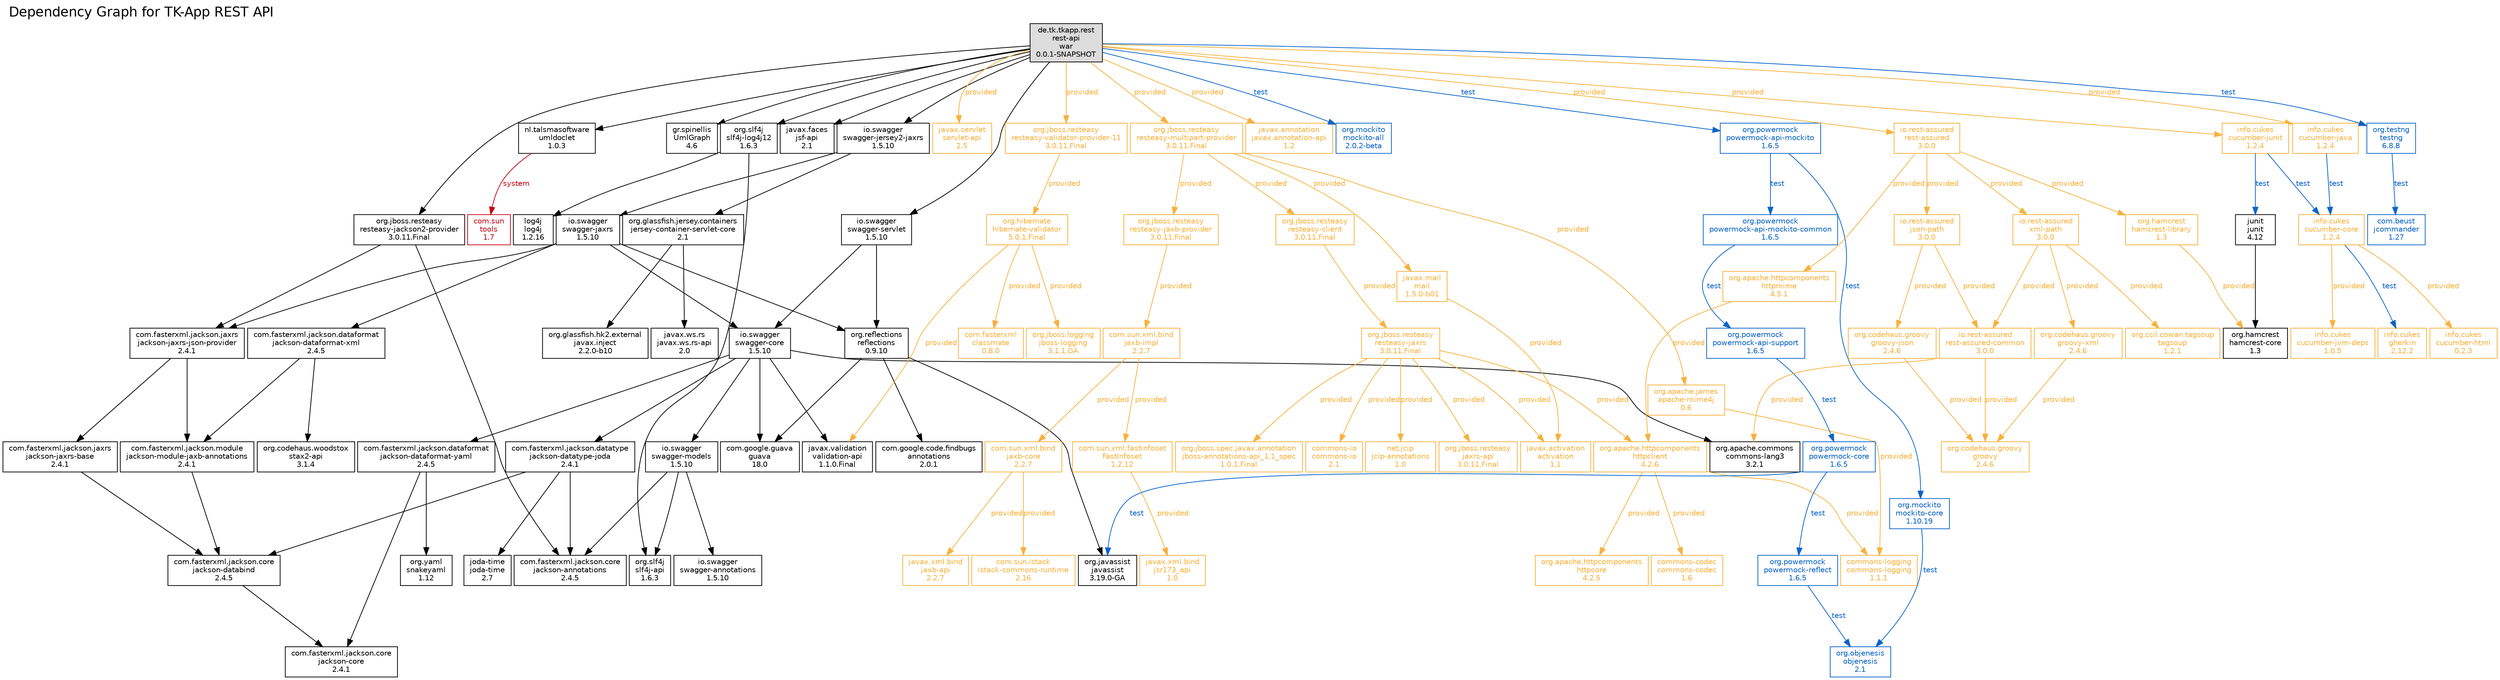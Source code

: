digraph dependencies {

  graph [ label="Dependency Graph for TK-App REST API" labeljust="l" labelloc="t" fontsize="18" fontname="Helvetica" ranksep="1" rankdir="TB" nodesep=".05" ];
  node [ fontsize="10" fontname="Helvetica" shape="rectangle" ];
  edge [ fontsize="10" fontname="Helvetica" ];

  "0" [
    fontsize="10"
    label="de.tk.tkapp.rest\nrest-api\nwar\n0.0.1-SNAPSHOT"
    color="black"
    fontcolor="black"
    fillcolor="#dddddd"
    style="solid,filled"
  ];
  "1" [
    fontsize="10"
    label="io.swagger\nswagger-core\n1.5.10"
    color="black"
    fontcolor="black"
    fillcolor="white"
    style="solid,filled"
  ];
  "14" [
    fontsize="10"
    label="io.swagger\nswagger-models\n1.5.10"
    color="black"
    fontcolor="black"
    fillcolor="white"
    style="solid,filled"
  ];
  "18" [
    fontsize="10"
    label="io.swagger\nswagger-annotations\n1.5.10"
    color="black"
    fontcolor="black"
    fillcolor="white"
    style="solid,filled"
  ];
  "19" [
    fontsize="10"
    label="io.swagger\nswagger-jersey2-jaxrs\n1.5.10"
    color="black"
    fontcolor="black"
    fillcolor="white"
    style="solid,filled"
  ];
  "34" [
    fontsize="10"
    label="io.swagger\nswagger-servlet\n1.5.10"
    color="black"
    fontcolor="black"
    fillcolor="white"
    style="solid,filled"
  ];
  "41" [
    fontsize="10"
    label="gr.spinellis\nUmlGraph\n4.6"
    color="black"
    fontcolor="black"
    fillcolor="white"
    style="solid,filled"
  ];
  "42" [
    fontsize="10"
    label="nl.talsmasoftware\numldoclet\n1.0.3"
    color="black"
    fontcolor="black"
    fillcolor="white"
    style="solid,filled"
  ];
  "44" [
    fontsize="10"
    label="javax.faces\njsf-api\n2.1"
    color="black"
    fontcolor="black"
    fillcolor="white"
    style="solid,filled"
  ];
  "45" [
    fontsize="10"
    label="org.slf4j\nslf4j-log4j12\n1.6.3"
    color="black"
    fontcolor="black"
    fillcolor="white"
    style="solid,filled"
  ];
  "48" [
    fontsize="10"
    label="javax.servlet\nservlet-api\n2.5"
    color="#F7B13D"
    fontcolor="#F7B13D"
    fillcolor="white"
    style="solid,filled"
  ];
  "49" [
    fontsize="10"
    label="org.jboss.resteasy\nresteasy-jaxrs\n3.0.11.Final"
    color="#F7B13D"
    fontcolor="#F7B13D"
    fillcolor="white"
    style="solid,filled"
  ];
  "59" [
    fontsize="10"
    label="org.jboss.resteasy\njaxrs-api\n3.0.11.Final"
    color="#F7B13D"
    fontcolor="#F7B13D"
    fillcolor="white"
    style="solid,filled"
  ];
  "60" [
    fontsize="10"
    label="org.jboss.resteasy\nresteasy-validator-provider-11\n3.0.11.Final"
    color="#F7B13D"
    fontcolor="#F7B13D"
    fillcolor="white"
    style="solid,filled"
  ];
  "66" [
    fontsize="10"
    label="org.jboss.resteasy\nresteasy-multipart-provider\n3.0.11.Final"
    color="#F7B13D"
    fontcolor="#F7B13D"
    fillcolor="white"
    style="solid,filled"
  ];
  "81" [
    fontsize="10"
    label="org.jboss.resteasy\nresteasy-jackson2-provider\n3.0.11.Final"
    color="black"
    fontcolor="black"
    fillcolor="white"
    style="solid,filled"
  ];
  "94" [
    fontsize="10"
    label="javax.annotation\njavax.annotation-api\n1.2"
    color="#F7B13D"
    fontcolor="#F7B13D"
    fillcolor="white"
    style="solid,filled"
  ];
  "95" [
    fontsize="10"
    label="com.fasterxml.jackson.datatype\njackson-datatype-joda\n2.4.1"
    color="black"
    fontcolor="black"
    fillcolor="white"
    style="solid,filled"
  ];
  "100" [
    fontsize="10"
    label="joda-time\njoda-time\n2.7"
    color="black"
    fontcolor="black"
    fillcolor="white"
    style="solid,filled"
  ];
  "101" [
    fontsize="10"
    label="junit\njunit\n4.12"
    color="black"
    fontcolor="black"
    fillcolor="white"
    style="solid,filled"
  ];
  "103" [
    fontsize="10"
    label="org.mockito\nmockito-all\n2.0.2-beta"
    color="#0A64C8"
    fontcolor="#0A64C8"
    fillcolor="white"
    style="solid,filled"
  ];
  "104" [
    fontsize="10"
    label="org.powermock\npowermock-api-mockito\n1.6.5"
    color="#0A64C8"
    fontcolor="#0A64C8"
    fillcolor="white"
    style="solid,filled"
  ];
  "114" [
    fontsize="10"
    label="io.rest-assured\nrest-assured\n3.0.0"
    color="#F7B13D"
    fontcolor="#F7B13D"
    fillcolor="white"
    style="solid,filled"
  ];
  "138" [
    fontsize="10"
    label="info.cukes\ncucumber-core\n1.2.4"
    color="#F7B13D"
    fontcolor="#F7B13D"
    fillcolor="white"
    style="solid,filled"
  ];
  "142" [
    fontsize="10"
    label="info.cukes\ncucumber-java\n1.2.4"
    color="#F7B13D"
    fontcolor="#F7B13D"
    fillcolor="white"
    style="solid,filled"
  ];
  "144" [
    fontsize="10"
    label="info.cukes\ncucumber-junit\n1.2.4"
    color="#F7B13D"
    fontcolor="#F7B13D"
    fillcolor="white"
    style="solid,filled"
  ];
  "147" [
    fontsize="10"
    label="info.cukes\ngherkin\n2.12.2"
    color="#F7B13D"
    fontcolor="#F7B13D"
    fillcolor="white"
    style="solid,filled"
  ];
  "148" [
    fontsize="10"
    label="org.testng\ntestng\n6.8.8"
    color="#0A64C8"
    fontcolor="#0A64C8"
    fillcolor="white"
    style="solid,filled"
  ];
  "2" [
    fontsize="10"
    label="org.apache.commons\ncommons-lang3\n3.2.1"
    color="black"
    fontcolor="black"
    fillcolor="white"
    style="solid,filled"
  ];
  "3" [
    fontsize="10"
    label="org.slf4j\nslf4j-api\n1.6.3"
    color="black"
    fontcolor="black"
    fillcolor="white"
    style="solid,filled"
  ];
  "4" [
    fontsize="10"
    label="com.fasterxml.jackson.core\njackson-annotations\n2.4.5"
    color="black"
    fontcolor="black"
    fillcolor="white"
    style="solid,filled"
  ];
  "5" [
    fontsize="10"
    label="com.fasterxml.jackson.core\njackson-databind\n2.4.5"
    color="black"
    fontcolor="black"
    fillcolor="white"
    style="solid,filled"
  ];
  "8" [
    fontsize="10"
    label="com.fasterxml.jackson.dataformat\njackson-dataformat-yaml\n2.4.5"
    color="black"
    fontcolor="black"
    fillcolor="white"
    style="solid,filled"
  ];
  "12" [
    fontsize="10"
    label="com.google.guava\nguava\n18.0"
    color="black"
    fontcolor="black"
    fillcolor="white"
    style="solid,filled"
  ];
  "13" [
    fontsize="10"
    label="javax.validation\nvalidation-api\n1.1.0.Final"
    color="black"
    fontcolor="black"
    fillcolor="white"
    style="solid,filled"
  ];
  "20" [
    fontsize="10"
    label="io.swagger\nswagger-jaxrs\n1.5.10"
    color="black"
    fontcolor="black"
    fillcolor="white"
    style="solid,filled"
  ];
  "31" [
    fontsize="10"
    label="org.glassfish.jersey.containers\njersey-container-servlet-core\n2.1"
    color="black"
    fontcolor="black"
    fillcolor="white"
    style="solid,filled"
  ];
  "36" [
    fontsize="10"
    label="org.reflections\nreflections\n0.9.10"
    color="black"
    fontcolor="black"
    fillcolor="white"
    style="solid,filled"
  ];
  "43" [
    fontsize="10"
    label="com.sun\ntools\n1.7"
    color="#C30914"
    fontcolor="#C30914"
    fillcolor="white"
    style="solid,filled"
  ];
  "47" [
    fontsize="10"
    label="log4j\nlog4j\n1.2.16"
    color="black"
    fontcolor="black"
    fillcolor="white"
    style="solid,filled"
  ];
  "51" [
    fontsize="10"
    label="org.jboss.spec.javax.annotation\njboss-annotations-api_1.1_spec\n1.0.1.Final"
    color="#F7B13D"
    fontcolor="#F7B13D"
    fillcolor="white"
    style="solid,filled"
  ];
  "52" [
    fontsize="10"
    label="javax.activation\nactivation\n1.1"
    color="#F7B13D"
    fontcolor="#F7B13D"
    fillcolor="white"
    style="solid,filled"
  ];
  "53" [
    fontsize="10"
    label="org.apache.httpcomponents\nhttpclient\n4.2.6"
    color="#F7B13D"
    fontcolor="#F7B13D"
    fillcolor="white"
    style="solid,filled"
  ];
  "57" [
    fontsize="10"
    label="commons-io\ncommons-io\n2.1"
    color="#F7B13D"
    fontcolor="#F7B13D"
    fillcolor="white"
    style="solid,filled"
  ];
  "58" [
    fontsize="10"
    label="net.jcip\njcip-annotations\n1.0"
    color="#F7B13D"
    fontcolor="#F7B13D"
    fillcolor="white"
    style="solid,filled"
  ];
  "61" [
    fontsize="10"
    label="org.hibernate\nhibernate-validator\n5.0.1.Final"
    color="#F7B13D"
    fontcolor="#F7B13D"
    fillcolor="white"
    style="solid,filled"
  ];
  "65" [
    fontsize="10"
    label="com.fasterxml\nclassmate\n0.8.0"
    color="#F7B13D"
    fontcolor="#F7B13D"
    fillcolor="white"
    style="solid,filled"
  ];
  "68" [
    fontsize="10"
    label="org.jboss.resteasy\nresteasy-client\n3.0.11.Final"
    color="#F7B13D"
    fontcolor="#F7B13D"
    fillcolor="white"
    style="solid,filled"
  ];
  "70" [
    fontsize="10"
    label="org.jboss.resteasy\nresteasy-jaxb-provider\n3.0.11.Final"
    color="#F7B13D"
    fontcolor="#F7B13D"
    fillcolor="white"
    style="solid,filled"
  ];
  "77" [
    fontsize="10"
    label="javax.mail\nmail\n1.5.0-b01"
    color="#F7B13D"
    fontcolor="#F7B13D"
    fillcolor="white"
    style="solid,filled"
  ];
  "79" [
    fontsize="10"
    label="org.apache.james\napache-mime4j\n0.6"
    color="#F7B13D"
    fontcolor="#F7B13D"
    fillcolor="white"
    style="solid,filled"
  ];
  "82" [
    fontsize="10"
    label="com.fasterxml.jackson.core\njackson-core\n2.4.1"
    color="black"
    fontcolor="black"
    fillcolor="white"
    style="solid,filled"
  ];
  "85" [
    fontsize="10"
    label="com.fasterxml.jackson.jaxrs\njackson-jaxrs-json-provider\n2.4.1"
    color="black"
    fontcolor="black"
    fillcolor="white"
    style="solid,filled"
  ];
  "102" [
    fontsize="10"
    label="org.hamcrest\nhamcrest-core\n1.3"
    color="black"
    fontcolor="black"
    fillcolor="white"
    style="solid,filled"
  ];
  "105" [
    fontsize="10"
    label="org.mockito\nmockito-core\n1.10.19"
    color="#0A64C8"
    fontcolor="#0A64C8"
    fillcolor="white"
    style="solid,filled"
  ];
  "107" [
    fontsize="10"
    label="org.powermock\npowermock-api-mockito-common\n1.6.5"
    color="#0A64C8"
    fontcolor="#0A64C8"
    fillcolor="white"
    style="solid,filled"
  ];
  "115" [
    fontsize="10"
    label="org.codehaus.groovy\ngroovy\n2.4.6"
    color="#F7B13D"
    fontcolor="#F7B13D"
    fillcolor="white"
    style="solid,filled"
  ];
  "116" [
    fontsize="10"
    label="org.codehaus.groovy\ngroovy-xml\n2.4.6"
    color="#F7B13D"
    fontcolor="#F7B13D"
    fillcolor="white"
    style="solid,filled"
  ];
  "119" [
    fontsize="10"
    label="org.apache.httpcomponents\nhttpmime\n4.5.1"
    color="#F7B13D"
    fontcolor="#F7B13D"
    fillcolor="white"
    style="solid,filled"
  ];
  "122" [
    fontsize="10"
    label="org.hamcrest\nhamcrest-library\n1.3"
    color="#F7B13D"
    fontcolor="#F7B13D"
    fillcolor="white"
    style="solid,filled"
  ];
  "124" [
    fontsize="10"
    label="org.ccil.cowan.tagsoup\ntagsoup\n1.2.1"
    color="#F7B13D"
    fontcolor="#F7B13D"
    fillcolor="white"
    style="solid,filled"
  ];
  "125" [
    fontsize="10"
    label="io.rest-assured\njson-path\n3.0.0"
    color="#F7B13D"
    fontcolor="#F7B13D"
    fillcolor="white"
    style="solid,filled"
  ];
  "132" [
    fontsize="10"
    label="io.rest-assured\nxml-path\n3.0.0"
    color="#F7B13D"
    fontcolor="#F7B13D"
    fillcolor="white"
    style="solid,filled"
  ];
  "139" [
    fontsize="10"
    label="info.cukes\ncucumber-html\n0.2.3"
    color="#F7B13D"
    fontcolor="#F7B13D"
    fillcolor="white"
    style="solid,filled"
  ];
  "140" [
    fontsize="10"
    label="info.cukes\ncucumber-jvm-deps\n1.0.5"
    color="#F7B13D"
    fontcolor="#F7B13D"
    fillcolor="white"
    style="solid,filled"
  ];
  "149" [
    fontsize="10"
    label="com.beust\njcommander\n1.27"
    color="#0A64C8"
    fontcolor="#0A64C8"
    fillcolor="white"
    style="solid,filled"
  ];
  "10" [
    fontsize="10"
    label="org.yaml\nsnakeyaml\n1.12"
    color="black"
    fontcolor="black"
    fillcolor="white"
    style="solid,filled"
  ];
  "22" [
    fontsize="10"
    label="com.fasterxml.jackson.dataformat\njackson-dataformat-xml\n2.4.5"
    color="black"
    fontcolor="black"
    fillcolor="white"
    style="solid,filled"
  ];
  "32" [
    fontsize="10"
    label="org.glassfish.hk2.external\njavax.inject\n2.2.0-b10"
    color="black"
    fontcolor="black"
    fillcolor="white"
    style="solid,filled"
  ];
  "33" [
    fontsize="10"
    label="javax.ws.rs\njavax.ws.rs-api\n2.0"
    color="black"
    fontcolor="black"
    fillcolor="white"
    style="solid,filled"
  ];
  "38" [
    fontsize="10"
    label="org.javassist\njavassist\n3.19.0-GA"
    color="black"
    fontcolor="black"
    fillcolor="white"
    style="solid,filled"
  ];
  "39" [
    fontsize="10"
    label="com.google.code.findbugs\nannotations\n2.0.1"
    color="black"
    fontcolor="black"
    fillcolor="white"
    style="solid,filled"
  ];
  "54" [
    fontsize="10"
    label="org.apache.httpcomponents\nhttpcore\n4.2.5"
    color="#F7B13D"
    fontcolor="#F7B13D"
    fillcolor="white"
    style="solid,filled"
  ];
  "55" [
    fontsize="10"
    label="commons-logging\ncommons-logging\n1.1.1"
    color="#F7B13D"
    fontcolor="#F7B13D"
    fillcolor="white"
    style="solid,filled"
  ];
  "56" [
    fontsize="10"
    label="commons-codec\ncommons-codec\n1.6"
    color="#F7B13D"
    fontcolor="#F7B13D"
    fillcolor="white"
    style="solid,filled"
  ];
  "63" [
    fontsize="10"
    label="org.jboss.logging\njboss-logging\n3.1.1.GA"
    color="#F7B13D"
    fontcolor="#F7B13D"
    fillcolor="white"
    style="solid,filled"
  ];
  "71" [
    fontsize="10"
    label="com.sun.xml.bind\njaxb-impl\n2.2.7"
    color="#F7B13D"
    fontcolor="#F7B13D"
    fillcolor="white"
    style="solid,filled"
  ];
  "86" [
    fontsize="10"
    label="com.fasterxml.jackson.jaxrs\njackson-jaxrs-base\n2.4.1"
    color="black"
    fontcolor="black"
    fillcolor="white"
    style="solid,filled"
  ];
  "91" [
    fontsize="10"
    label="com.fasterxml.jackson.module\njackson-module-jaxb-annotations\n2.4.1"
    color="black"
    fontcolor="black"
    fillcolor="white"
    style="solid,filled"
  ];
  "106" [
    fontsize="10"
    label="org.objenesis\nobjenesis\n2.1"
    color="#0A64C8"
    fontcolor="#0A64C8"
    fillcolor="white"
    style="solid,filled"
  ];
  "108" [
    fontsize="10"
    label="org.powermock\npowermock-api-support\n1.6.5"
    color="#0A64C8"
    fontcolor="#0A64C8"
    fillcolor="white"
    style="solid,filled"
  ];
  "126" [
    fontsize="10"
    label="org.codehaus.groovy\ngroovy-json\n2.4.6"
    color="#F7B13D"
    fontcolor="#F7B13D"
    fillcolor="white"
    style="solid,filled"
  ];
  "129" [
    fontsize="10"
    label="io.rest-assured\nrest-assured-common\n3.0.0"
    color="#F7B13D"
    fontcolor="#F7B13D"
    fillcolor="white"
    style="solid,filled"
  ];
  "26" [
    fontsize="10"
    label="org.codehaus.woodstox\nstax2-api\n3.1.4"
    color="black"
    fontcolor="black"
    fillcolor="white"
    style="solid,filled"
  ];
  "72" [
    fontsize="10"
    label="com.sun.xml.bind\njaxb-core\n2.2.7"
    color="#F7B13D"
    fontcolor="#F7B13D"
    fillcolor="white"
    style="solid,filled"
  ];
  "75" [
    fontsize="10"
    label="com.sun.xml.fastinfoset\nFastInfoset\n1.2.12"
    color="#F7B13D"
    fontcolor="#F7B13D"
    fillcolor="white"
    style="solid,filled"
  ];
  "109" [
    fontsize="10"
    label="org.powermock\npowermock-core\n1.6.5"
    color="#0A64C8"
    fontcolor="#0A64C8"
    fillcolor="white"
    style="solid,filled"
  ];
  "112" [
    fontsize="10"
    label="org.powermock\npowermock-reflect\n1.6.5"
    color="#0A64C8"
    fontcolor="#0A64C8"
    fillcolor="white"
    style="solid,filled"
  ];
  "73" [
    fontsize="10"
    label="javax.xml.bind\njaxb-api\n2.2.7"
    color="#F7B13D"
    fontcolor="#F7B13D"
    fillcolor="white"
    style="solid,filled"
  ];
  "74" [
    fontsize="10"
    label="com.sun.istack\nistack-commons-runtime\n2.16"
    color="#F7B13D"
    fontcolor="#F7B13D"
    fillcolor="white"
    style="solid,filled"
  ];
  "76" [
    fontsize="10"
    label="javax.xml.bind\njsr173_api\n1.0"
    color="#F7B13D"
    fontcolor="#F7B13D"
    fillcolor="white"
    style="solid,filled"
  ];

  "0" -> "19" [
    label=""
    style="solid"
    color="black"
    fontcolor="black"
    weight="1.0"
  ];
  "0" -> "34" [
    label=""
    style="solid"
    color="black"
    fontcolor="black"
    weight="1.0"
  ];
  "0" -> "41" [
    label=""
    style="solid"
    color="black"
    fontcolor="black"
    weight="1.0"
  ];
  "0" -> "42" [
    label=""
    style="solid"
    color="black"
    fontcolor="black"
    weight="1.0"
  ];
  "0" -> "44" [
    label=""
    style="solid"
    color="black"
    fontcolor="black"
    weight="1.0"
  ];
  "0" -> "45" [
    label=""
    style="solid"
    color="black"
    fontcolor="black"
    weight="1.0"
  ];
  "0" -> "48" [
    label="provided"
    style="solid"
    color="#F7B13D"
    fontcolor="#F7B13D"
    weight="1.0"
  ];
  "0" -> "60" [
    label="provided"
    style="solid"
    color="#F7B13D"
    fontcolor="#F7B13D"
    weight="1.0"
  ];
  "0" -> "66" [
    label="provided"
    style="solid"
    color="#F7B13D"
    fontcolor="#F7B13D"
    weight="1.0"
  ];
  "0" -> "81" [
    label=""
    style="solid"
    color="black"
    fontcolor="black"
    weight="1.0"
  ];
  "0" -> "94" [
    label="provided"
    style="solid"
    color="#F7B13D"
    fontcolor="#F7B13D"
    weight="1.0"
  ];
  "0" -> "103" [
    label="test"
    style="solid"
    color="#0A64C8"
    fontcolor="#0A64C8"
    weight="1.0"
  ];
  "0" -> "104" [
    label="test"
    style="solid"
    color="#0A64C8"
    fontcolor="#0A64C8"
    weight="1.0"
  ];
  "0" -> "114" [
    label="provided"
    style="solid"
    color="#F7B13D"
    fontcolor="#F7B13D"
    weight="1.0"
  ];
  "0" -> "142" [
    label="provided"
    style="solid"
    color="#F7B13D"
    fontcolor="#F7B13D"
    weight="1.0"
  ];
  "0" -> "144" [
    label="provided"
    style="solid"
    color="#F7B13D"
    fontcolor="#F7B13D"
    weight="1.0"
  ];
  "0" -> "148" [
    label="test"
    style="solid"
    color="#0A64C8"
    fontcolor="#0A64C8"
    weight="1.0"
  ];
  "1" -> "2" [
    label=""
    style="solid"
    color="black"
    fontcolor="black"
    weight="1.0"
  ];
  "1" -> "8" [
    label=""
    style="solid"
    color="black"
    fontcolor="black"
    weight="1.0"
  ];
  "1" -> "14" [
    label=""
    style="solid"
    color="black"
    fontcolor="black"
    weight="1.0"
  ];
  "1" -> "12" [
    label=""
    style="solid"
    color="black"
    fontcolor="black"
    weight="1.0"
  ];
  "1" -> "13" [
    label=""
    style="solid"
    color="black"
    fontcolor="black"
    weight="1.0"
  ];
  "1" -> "95" [
    label=""
    style="solid"
    color="black"
    fontcolor="black"
    weight="1.0"
  ];
  "14" -> "4" [
    label=""
    style="solid"
    color="black"
    fontcolor="black"
    weight="1.0"
  ];
  "14" -> "3" [
    label=""
    style="solid"
    color="black"
    fontcolor="black"
    weight="1.0"
  ];
  "14" -> "18" [
    label=""
    style="solid"
    color="black"
    fontcolor="black"
    weight="1.0"
  ];
  "19" -> "20" [
    label=""
    style="solid"
    color="black"
    fontcolor="black"
    weight="1.0"
  ];
  "19" -> "31" [
    label=""
    style="solid"
    color="black"
    fontcolor="black"
    weight="1.0"
  ];
  "34" -> "1" [
    label=""
    style="solid"
    color="black"
    fontcolor="black"
    weight="1.0"
  ];
  "34" -> "36" [
    label=""
    style="solid"
    color="black"
    fontcolor="black"
    weight="1.0"
  ];
  "42" -> "43" [
    label="system"
    style="solid"
    color="#C30914"
    fontcolor="#C30914"
    weight="1.0"
  ];
  "45" -> "3" [
    label=""
    style="solid"
    color="black"
    fontcolor="black"
    weight="1.0"
  ];
  "45" -> "47" [
    label=""
    style="solid"
    color="black"
    fontcolor="black"
    weight="1.0"
  ];
  "49" -> "59" [
    label="provided"
    style="solid"
    color="#F7B13D"
    fontcolor="#F7B13D"
    weight="1.0"
  ];
  "49" -> "51" [
    label="provided"
    style="solid"
    color="#F7B13D"
    fontcolor="#F7B13D"
    weight="1.0"
  ];
  "49" -> "52" [
    label="provided"
    style="solid"
    color="#F7B13D"
    fontcolor="#F7B13D"
    weight="1.0"
  ];
  "49" -> "53" [
    label="provided"
    style="solid"
    color="#F7B13D"
    fontcolor="#F7B13D"
    weight="1.0"
  ];
  "49" -> "57" [
    label="provided"
    style="solid"
    color="#F7B13D"
    fontcolor="#F7B13D"
    weight="1.0"
  ];
  "49" -> "58" [
    label="provided"
    style="solid"
    color="#F7B13D"
    fontcolor="#F7B13D"
    weight="1.0"
  ];
  "60" -> "61" [
    label="provided"
    style="solid"
    color="#F7B13D"
    fontcolor="#F7B13D"
    weight="1.0"
  ];
  "66" -> "68" [
    label="provided"
    style="solid"
    color="#F7B13D"
    fontcolor="#F7B13D"
    weight="1.0"
  ];
  "66" -> "70" [
    label="provided"
    style="solid"
    color="#F7B13D"
    fontcolor="#F7B13D"
    weight="1.0"
  ];
  "66" -> "77" [
    label="provided"
    style="solid"
    color="#F7B13D"
    fontcolor="#F7B13D"
    weight="1.0"
  ];
  "66" -> "79" [
    label="provided"
    style="solid"
    color="#F7B13D"
    fontcolor="#F7B13D"
    weight="1.0"
  ];
  "81" -> "85" [
    label=""
    style="solid"
    color="black"
    fontcolor="black"
    weight="1.0"
  ];
  "81" -> "4" [
    label=""
    style="solid"
    color="black"
    fontcolor="black"
    weight="1.0"
  ];
  "95" -> "4" [
    label=""
    style="solid"
    color="black"
    fontcolor="black"
    weight="1.0"
  ];
  "95" -> "5" [
    label=""
    style="solid"
    color="black"
    fontcolor="black"
    weight="1.0"
  ];
  "95" -> "100" [
    label=""
    style="solid"
    color="black"
    fontcolor="black"
    weight="1.0"
  ];
  "101" -> "102" [
    label=""
    style="solid"
    color="black"
    fontcolor="black"
    weight="1.0"
  ];
  "104" -> "105" [
    label="test"
    style="solid"
    color="#0A64C8"
    fontcolor="#0A64C8"
    weight="1.0"
  ];
  "104" -> "107" [
    label="test"
    style="solid"
    color="#0A64C8"
    fontcolor="#0A64C8"
    weight="1.0"
  ];
  "114" -> "119" [
    label="provided"
    style="solid"
    color="#F7B13D"
    fontcolor="#F7B13D"
    weight="1.0"
  ];
  "114" -> "122" [
    label="provided"
    style="solid"
    color="#F7B13D"
    fontcolor="#F7B13D"
    weight="1.0"
  ];
  "114" -> "125" [
    label="provided"
    style="solid"
    color="#F7B13D"
    fontcolor="#F7B13D"
    weight="1.0"
  ];
  "114" -> "132" [
    label="provided"
    style="solid"
    color="#F7B13D"
    fontcolor="#F7B13D"
    weight="1.0"
  ];
  "138" -> "139" [
    label="provided"
    style="solid"
    color="#F7B13D"
    fontcolor="#F7B13D"
    weight="1.0"
  ];
  "138" -> "140" [
    label="provided"
    style="solid"
    color="#F7B13D"
    fontcolor="#F7B13D"
    weight="1.0"
  ];
  "138" -> "147" [
    label="test"
    style="solid"
    color="#0A64C8"
    fontcolor="#0A64C8"
    weight="1.0"
  ];
  "142" -> "138" [
    label="test"
    style="solid"
    color="#0A64C8"
    fontcolor="#0A64C8"
    weight="1.0"
  ];
  "144" -> "138" [
    label="test"
    style="solid"
    color="#0A64C8"
    fontcolor="#0A64C8"
    weight="1.0"
  ];
  "144" -> "101" [
    label="test"
    style="solid"
    color="#0A64C8"
    fontcolor="#0A64C8"
    weight="1.0"
  ];
  "148" -> "149" [
    label="test"
    style="solid"
    color="#0A64C8"
    fontcolor="#0A64C8"
    weight="1.0"
  ];
  "5" -> "82" [
    label=""
    style="solid"
    color="black"
    fontcolor="black"
    weight="1.0"
  ];
  "8" -> "10" [
    label=""
    style="solid"
    color="black"
    fontcolor="black"
    weight="1.0"
  ];
  "8" -> "82" [
    label=""
    style="solid"
    color="black"
    fontcolor="black"
    weight="1.0"
  ];
  "20" -> "22" [
    label=""
    style="solid"
    color="black"
    fontcolor="black"
    weight="1.0"
  ];
  "20" -> "1" [
    label=""
    style="solid"
    color="black"
    fontcolor="black"
    weight="1.0"
  ];
  "20" -> "36" [
    label=""
    style="solid"
    color="black"
    fontcolor="black"
    weight="1.0"
  ];
  "20" -> "85" [
    label=""
    style="solid"
    color="black"
    fontcolor="black"
    weight="1.0"
  ];
  "31" -> "32" [
    label=""
    style="solid"
    color="black"
    fontcolor="black"
    weight="1.0"
  ];
  "31" -> "33" [
    label=""
    style="solid"
    color="black"
    fontcolor="black"
    weight="1.0"
  ];
  "36" -> "38" [
    label=""
    style="solid"
    color="black"
    fontcolor="black"
    weight="1.0"
  ];
  "36" -> "39" [
    label=""
    style="solid"
    color="black"
    fontcolor="black"
    weight="1.0"
  ];
  "36" -> "12" [
    label=""
    style="solid"
    color="black"
    fontcolor="black"
    weight="1.0"
  ];
  "53" -> "54" [
    label="provided"
    style="solid"
    color="#F7B13D"
    fontcolor="#F7B13D"
    weight="1.0"
  ];
  "53" -> "55" [
    label="provided"
    style="solid"
    color="#F7B13D"
    fontcolor="#F7B13D"
    weight="1.0"
  ];
  "53" -> "56" [
    label="provided"
    style="solid"
    color="#F7B13D"
    fontcolor="#F7B13D"
    weight="1.0"
  ];
  "61" -> "13" [
    label="provided"
    style="solid"
    color="#F7B13D"
    fontcolor="#F7B13D"
    weight="1.0"
  ];
  "61" -> "63" [
    label="provided"
    style="solid"
    color="#F7B13D"
    fontcolor="#F7B13D"
    weight="1.0"
  ];
  "61" -> "65" [
    label="provided"
    style="solid"
    color="#F7B13D"
    fontcolor="#F7B13D"
    weight="1.0"
  ];
  "68" -> "49" [
    label="provided"
    style="solid"
    color="#F7B13D"
    fontcolor="#F7B13D"
    weight="1.0"
  ];
  "70" -> "71" [
    label="provided"
    style="solid"
    color="#F7B13D"
    fontcolor="#F7B13D"
    weight="1.0"
  ];
  "77" -> "52" [
    label="provided"
    style="solid"
    color="#F7B13D"
    fontcolor="#F7B13D"
    weight="1.0"
  ];
  "79" -> "55" [
    label="provided"
    style="solid"
    color="#F7B13D"
    fontcolor="#F7B13D"
    weight="1.0"
  ];
  "85" -> "86" [
    label=""
    style="solid"
    color="black"
    fontcolor="black"
    weight="1.0"
  ];
  "85" -> "91" [
    label=""
    style="solid"
    color="black"
    fontcolor="black"
    weight="1.0"
  ];
  "105" -> "106" [
    label="test"
    style="solid"
    color="#0A64C8"
    fontcolor="#0A64C8"
    weight="1.0"
  ];
  "107" -> "108" [
    label="test"
    style="solid"
    color="#0A64C8"
    fontcolor="#0A64C8"
    weight="1.0"
  ];
  "116" -> "115" [
    label="provided"
    style="solid"
    color="#F7B13D"
    fontcolor="#F7B13D"
    weight="1.0"
  ];
  "119" -> "53" [
    label="provided"
    style="solid"
    color="#F7B13D"
    fontcolor="#F7B13D"
    weight="1.0"
  ];
  "122" -> "102" [
    label="provided"
    style="solid"
    color="#F7B13D"
    fontcolor="#F7B13D"
    weight="1.0"
  ];
  "125" -> "126" [
    label="provided"
    style="solid"
    color="#F7B13D"
    fontcolor="#F7B13D"
    weight="1.0"
  ];
  "125" -> "129" [
    label="provided"
    style="solid"
    color="#F7B13D"
    fontcolor="#F7B13D"
    weight="1.0"
  ];
  "132" -> "116" [
    label="provided"
    style="solid"
    color="#F7B13D"
    fontcolor="#F7B13D"
    weight="1.0"
  ];
  "132" -> "129" [
    label="provided"
    style="solid"
    color="#F7B13D"
    fontcolor="#F7B13D"
    weight="1.0"
  ];
  "132" -> "124" [
    label="provided"
    style="solid"
    color="#F7B13D"
    fontcolor="#F7B13D"
    weight="1.0"
  ];
  "22" -> "26" [
    label=""
    style="solid"
    color="black"
    fontcolor="black"
    weight="1.0"
  ];
  "22" -> "91" [
    label=""
    style="solid"
    color="black"
    fontcolor="black"
    weight="1.0"
  ];
  "71" -> "72" [
    label="provided"
    style="solid"
    color="#F7B13D"
    fontcolor="#F7B13D"
    weight="1.0"
  ];
  "71" -> "75" [
    label="provided"
    style="solid"
    color="#F7B13D"
    fontcolor="#F7B13D"
    weight="1.0"
  ];
  "86" -> "5" [
    label=""
    style="solid"
    color="black"
    fontcolor="black"
    weight="1.0"
  ];
  "91" -> "5" [
    label=""
    style="solid"
    color="black"
    fontcolor="black"
    weight="1.0"
  ];
  "108" -> "109" [
    label="test"
    style="solid"
    color="#0A64C8"
    fontcolor="#0A64C8"
    weight="1.0"
  ];
  "126" -> "115" [
    label="provided"
    style="solid"
    color="#F7B13D"
    fontcolor="#F7B13D"
    weight="1.0"
  ];
  "129" -> "115" [
    label="provided"
    style="solid"
    color="#F7B13D"
    fontcolor="#F7B13D"
    weight="1.0"
  ];
  "129" -> "2" [
    label="provided"
    style="solid"
    color="#F7B13D"
    fontcolor="#F7B13D"
    weight="1.0"
  ];
  "72" -> "73" [
    label="provided"
    style="solid"
    color="#F7B13D"
    fontcolor="#F7B13D"
    weight="1.0"
  ];
  "72" -> "74" [
    label="provided"
    style="solid"
    color="#F7B13D"
    fontcolor="#F7B13D"
    weight="1.0"
  ];
  "75" -> "76" [
    label="provided"
    style="solid"
    color="#F7B13D"
    fontcolor="#F7B13D"
    weight="1.0"
  ];
  "109" -> "112" [
    label="test"
    style="solid"
    color="#0A64C8"
    fontcolor="#0A64C8"
    weight="1.0"
  ];
  "109" -> "38" [
    label="test"
    style="solid"
    color="#0A64C8"
    fontcolor="#0A64C8"
    weight="1.0"
  ];
  "112" -> "106" [
    label="test"
    style="solid"
    color="#0A64C8"
    fontcolor="#0A64C8"
    weight="1.0"
  ];
}
